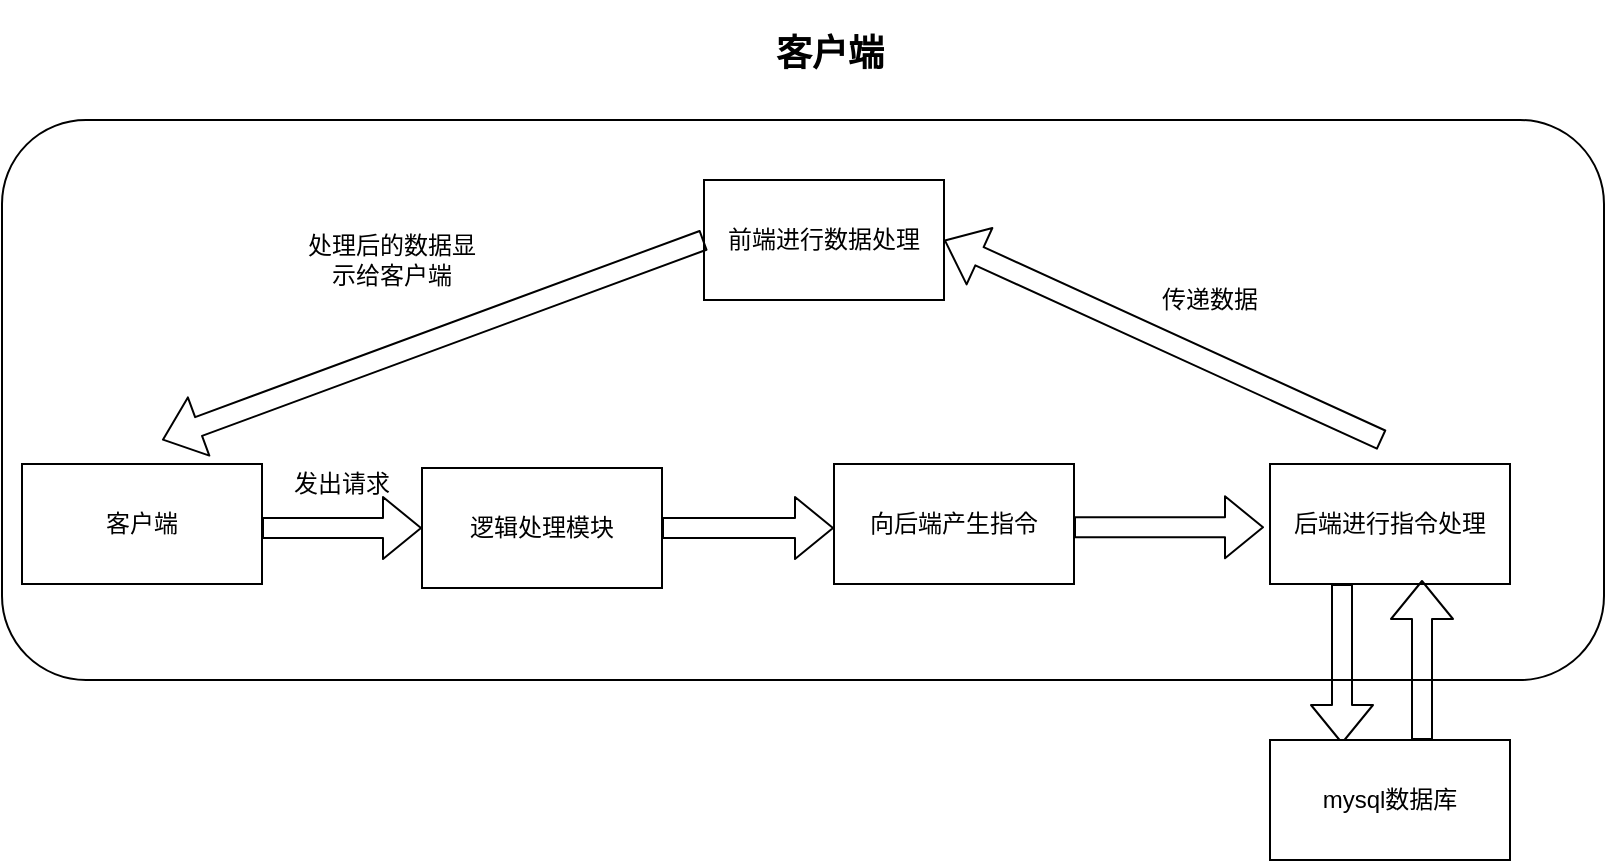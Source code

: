 <mxfile>
    <diagram id="XRird6-00bQ3xUtKtYhF" name="第 1 页">
        <mxGraphModel dx="923" dy="474" grid="1" gridSize="10" guides="1" tooltips="1" connect="1" arrows="1" fold="1" page="1" pageScale="1" pageWidth="827" pageHeight="1169" math="0" shadow="0">
            <root>
                <mxCell id="0"/>
                <mxCell id="1" parent="0"/>
                <mxCell id="2" value="" style="rounded=1;whiteSpace=wrap;html=1;fillColor=default;" parent="1" vertex="1">
                    <mxGeometry x="19" y="110" width="801" height="280" as="geometry"/>
                </mxCell>
                <mxCell id="3" value="" style="edgeStyle=none;shape=flexArrow;html=1;" parent="1" source="4" edge="1">
                    <mxGeometry relative="1" as="geometry">
                        <mxPoint x="435" y="314" as="targetPoint"/>
                    </mxGeometry>
                </mxCell>
                <mxCell id="4" value="逻辑处理模块" style="rounded=0;whiteSpace=wrap;html=1;" parent="1" vertex="1">
                    <mxGeometry x="229" y="284" width="120" height="60" as="geometry"/>
                </mxCell>
                <mxCell id="5" value="向后端产生指令" style="rounded=0;whiteSpace=wrap;html=1;" parent="1" vertex="1">
                    <mxGeometry x="435" y="282" width="120" height="60" as="geometry"/>
                </mxCell>
                <mxCell id="6" value="后端进行指令处理" style="rounded=0;whiteSpace=wrap;html=1;" parent="1" vertex="1">
                    <mxGeometry x="653" y="282" width="120" height="60" as="geometry"/>
                </mxCell>
                <mxCell id="8" value="&lt;font style=&quot;font-size: 18px;&quot;&gt;&lt;b&gt;客户端&lt;/b&gt;&lt;/font&gt;" style="text;strokeColor=none;align=center;fillColor=none;html=1;verticalAlign=middle;whiteSpace=wrap;rounded=0;" parent="1" vertex="1">
                    <mxGeometry x="370" y="50" width="126" height="54" as="geometry"/>
                </mxCell>
                <mxCell id="9" value="" style="edgeStyle=none;shape=flexArrow;html=1;" parent="1" edge="1">
                    <mxGeometry relative="1" as="geometry">
                        <mxPoint x="650" y="313.64" as="targetPoint"/>
                        <mxPoint x="555" y="313.64" as="sourcePoint"/>
                    </mxGeometry>
                </mxCell>
                <mxCell id="55" value="" style="edgeStyle=none;shape=flexArrow;html=1;" parent="1" edge="1">
                    <mxGeometry relative="1" as="geometry">
                        <mxPoint x="689" y="422" as="targetPoint"/>
                        <mxPoint x="689" y="342.0" as="sourcePoint"/>
                    </mxGeometry>
                </mxCell>
                <mxCell id="56" value="前端进行数据处理" style="rounded=0;whiteSpace=wrap;html=1;" parent="1" vertex="1">
                    <mxGeometry x="370" y="140" width="120" height="60" as="geometry"/>
                </mxCell>
                <mxCell id="57" value="" style="edgeStyle=none;shape=flexArrow;html=1;" parent="1" edge="1">
                    <mxGeometry relative="1" as="geometry">
                        <mxPoint x="729" y="340" as="targetPoint"/>
                        <mxPoint x="729" y="420.0" as="sourcePoint"/>
                    </mxGeometry>
                </mxCell>
                <mxCell id="58" value="mysql数据库" style="rounded=0;whiteSpace=wrap;html=1;" parent="1" vertex="1">
                    <mxGeometry x="653" y="420" width="120" height="60" as="geometry"/>
                </mxCell>
                <mxCell id="60" value="" style="edgeStyle=none;shape=flexArrow;html=1;entryX=1;entryY=0.5;entryDx=0;entryDy=0;" parent="1" target="56" edge="1">
                    <mxGeometry relative="1" as="geometry">
                        <mxPoint x="569" y="180" as="targetPoint"/>
                        <mxPoint x="709" y="270" as="sourcePoint"/>
                    </mxGeometry>
                </mxCell>
                <mxCell id="61" value="&lt;font style=&quot;font-size: 12px;&quot;&gt;传递数据&lt;/font&gt;" style="text;strokeColor=none;align=center;fillColor=none;html=1;verticalAlign=middle;whiteSpace=wrap;rounded=0;" parent="1" vertex="1">
                    <mxGeometry x="593" y="190" width="60" height="20" as="geometry"/>
                </mxCell>
                <mxCell id="62" value="" style="edgeStyle=none;shape=flexArrow;html=1;exitX=0;exitY=0.5;exitDx=0;exitDy=0;" parent="1" source="56" edge="1">
                    <mxGeometry relative="1" as="geometry">
                        <mxPoint x="99" y="270" as="targetPoint"/>
                        <mxPoint x="419" y="170" as="sourcePoint"/>
                    </mxGeometry>
                </mxCell>
                <mxCell id="63" value="客户端" style="rounded=0;whiteSpace=wrap;html=1;" parent="1" vertex="1">
                    <mxGeometry x="29" y="282" width="120" height="60" as="geometry"/>
                </mxCell>
                <mxCell id="65" value="" style="edgeStyle=none;shape=flexArrow;html=1;" parent="1" edge="1">
                    <mxGeometry relative="1" as="geometry">
                        <mxPoint x="229" y="314" as="targetPoint"/>
                        <mxPoint x="149" y="314" as="sourcePoint"/>
                    </mxGeometry>
                </mxCell>
                <mxCell id="66" value="发出请求" style="text;strokeColor=none;align=center;fillColor=none;html=1;verticalAlign=middle;whiteSpace=wrap;rounded=0;" parent="1" vertex="1">
                    <mxGeometry x="159" y="282" width="60" height="20" as="geometry"/>
                </mxCell>
                <mxCell id="68" value="&lt;font style=&quot;font-size: 12px;&quot;&gt;处理后的数据显示给客户端&lt;/font&gt;" style="text;strokeColor=none;align=center;fillColor=none;html=1;verticalAlign=middle;whiteSpace=wrap;rounded=0;" parent="1" vertex="1">
                    <mxGeometry x="169" y="160" width="90" height="40" as="geometry"/>
                </mxCell>
            </root>
        </mxGraphModel>
    </diagram>
</mxfile>